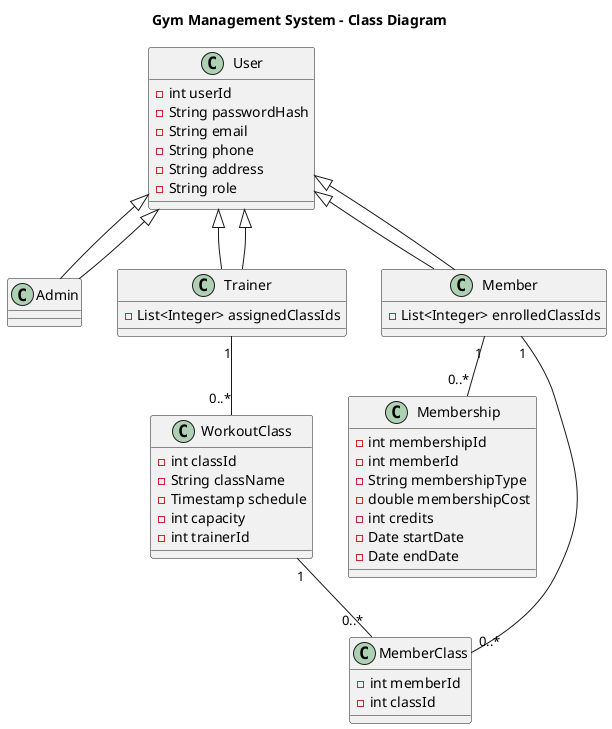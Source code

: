 @startuml

title Gym Management System - Class Diagram

class User {
    - int userId
    - String passwordHash
    - String email
    - String phone
    - String address
    - String role
}

class Admin extends User
class Trainer extends User {
    - List<Integer> assignedClassIds
}

class Member extends User {
    - List<Integer> enrolledClassIds
}

class Membership {
    - int membershipId
    - int memberId
    - String membershipType
    - double membershipCost
    - int credits
    - Date startDate
    - Date endDate
}

class WorkoutClass {
    - int classId
    - String className
    - Timestamp schedule
    - int capacity
    - int trainerId
}

class MemberClass {
    - int memberId
    - int classId
}

User <|-- Admin
User <|-- Trainer
User <|-- Member
Member "1" -- "0..*" Membership
Trainer "1" -- "0..*" WorkoutClass
Member "1" -- "0..*" MemberClass
WorkoutClass "1" -- "0..*" MemberClass

@enduml
